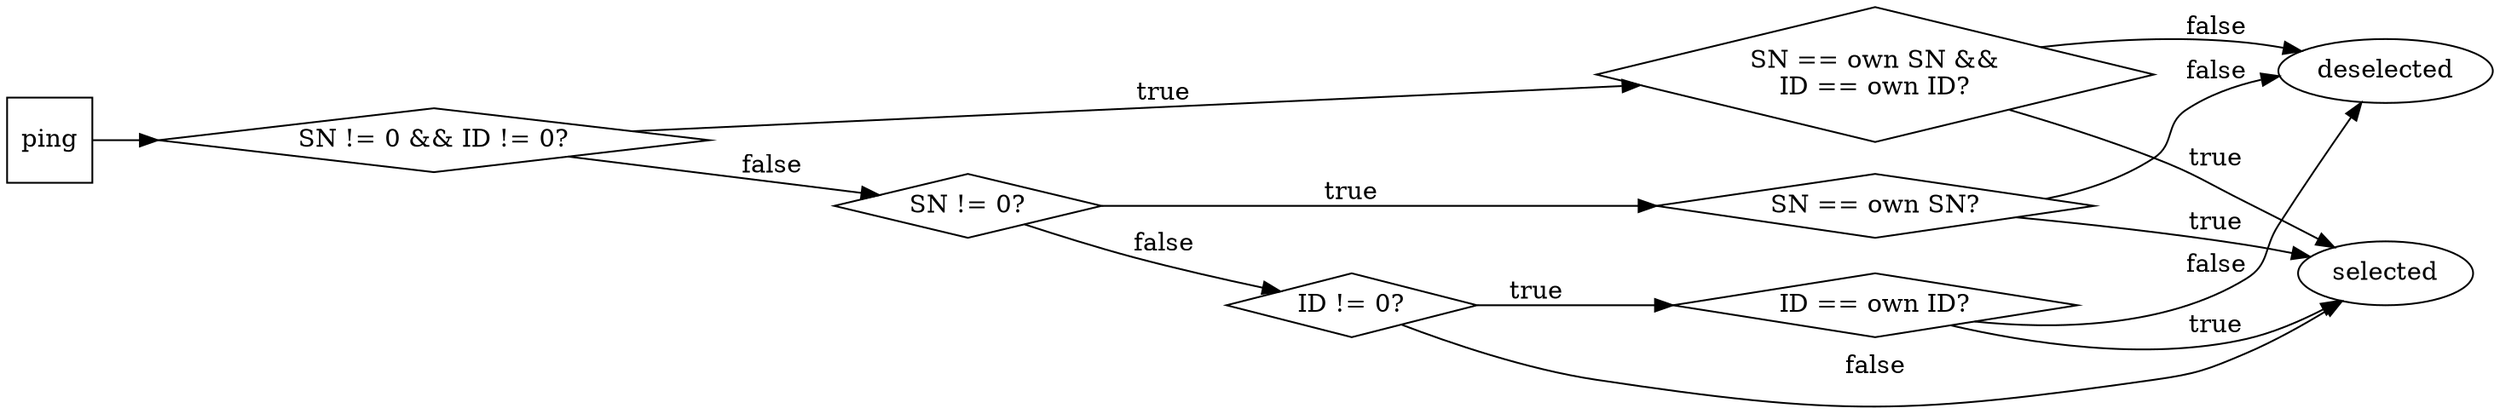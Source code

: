 digraph {
  rankdir=LR;

  start[shape=square, label="ping"];

  serial_decoder_id[shape=diamond, label="SN != 0 && ID != 0?"];
  start->serial_decoder_id;

  serial_decoder_id_equal[shape=diamond, label="SN == own SN &&\nID == own ID?"];
  serial_decoder_id->serial_decoder_id_equal[label="true"];

  serial[shape=diamond, label="SN != 0?"];
  serial_decoder_id->serial[label="false"];

  serial_equal[shape=diamond, label="SN == own SN?"];
  serial->serial_equal[label="true"];

  decoder_id[shape=diamond, label="ID != 0?"];
  serial->decoder_id[label="false"];

  decoder_id_equal[shape=diamond, label="ID == own ID?"];
  decoder_id->decoder_id_equal[label="true"];

  select[label="selected"];
  serial_decoder_id_equal->select[label="true"];
  serial_equal->select[label="true"];
  decoder_id_equal->select[label="true"];
  decoder_id->select[label="false"];

  deselect[label="deselected"];
  serial_decoder_id_equal->deselect[label="false"];
  serial_equal->deselect[label="false"];
  decoder_id_equal->deselect[label="false"];
}